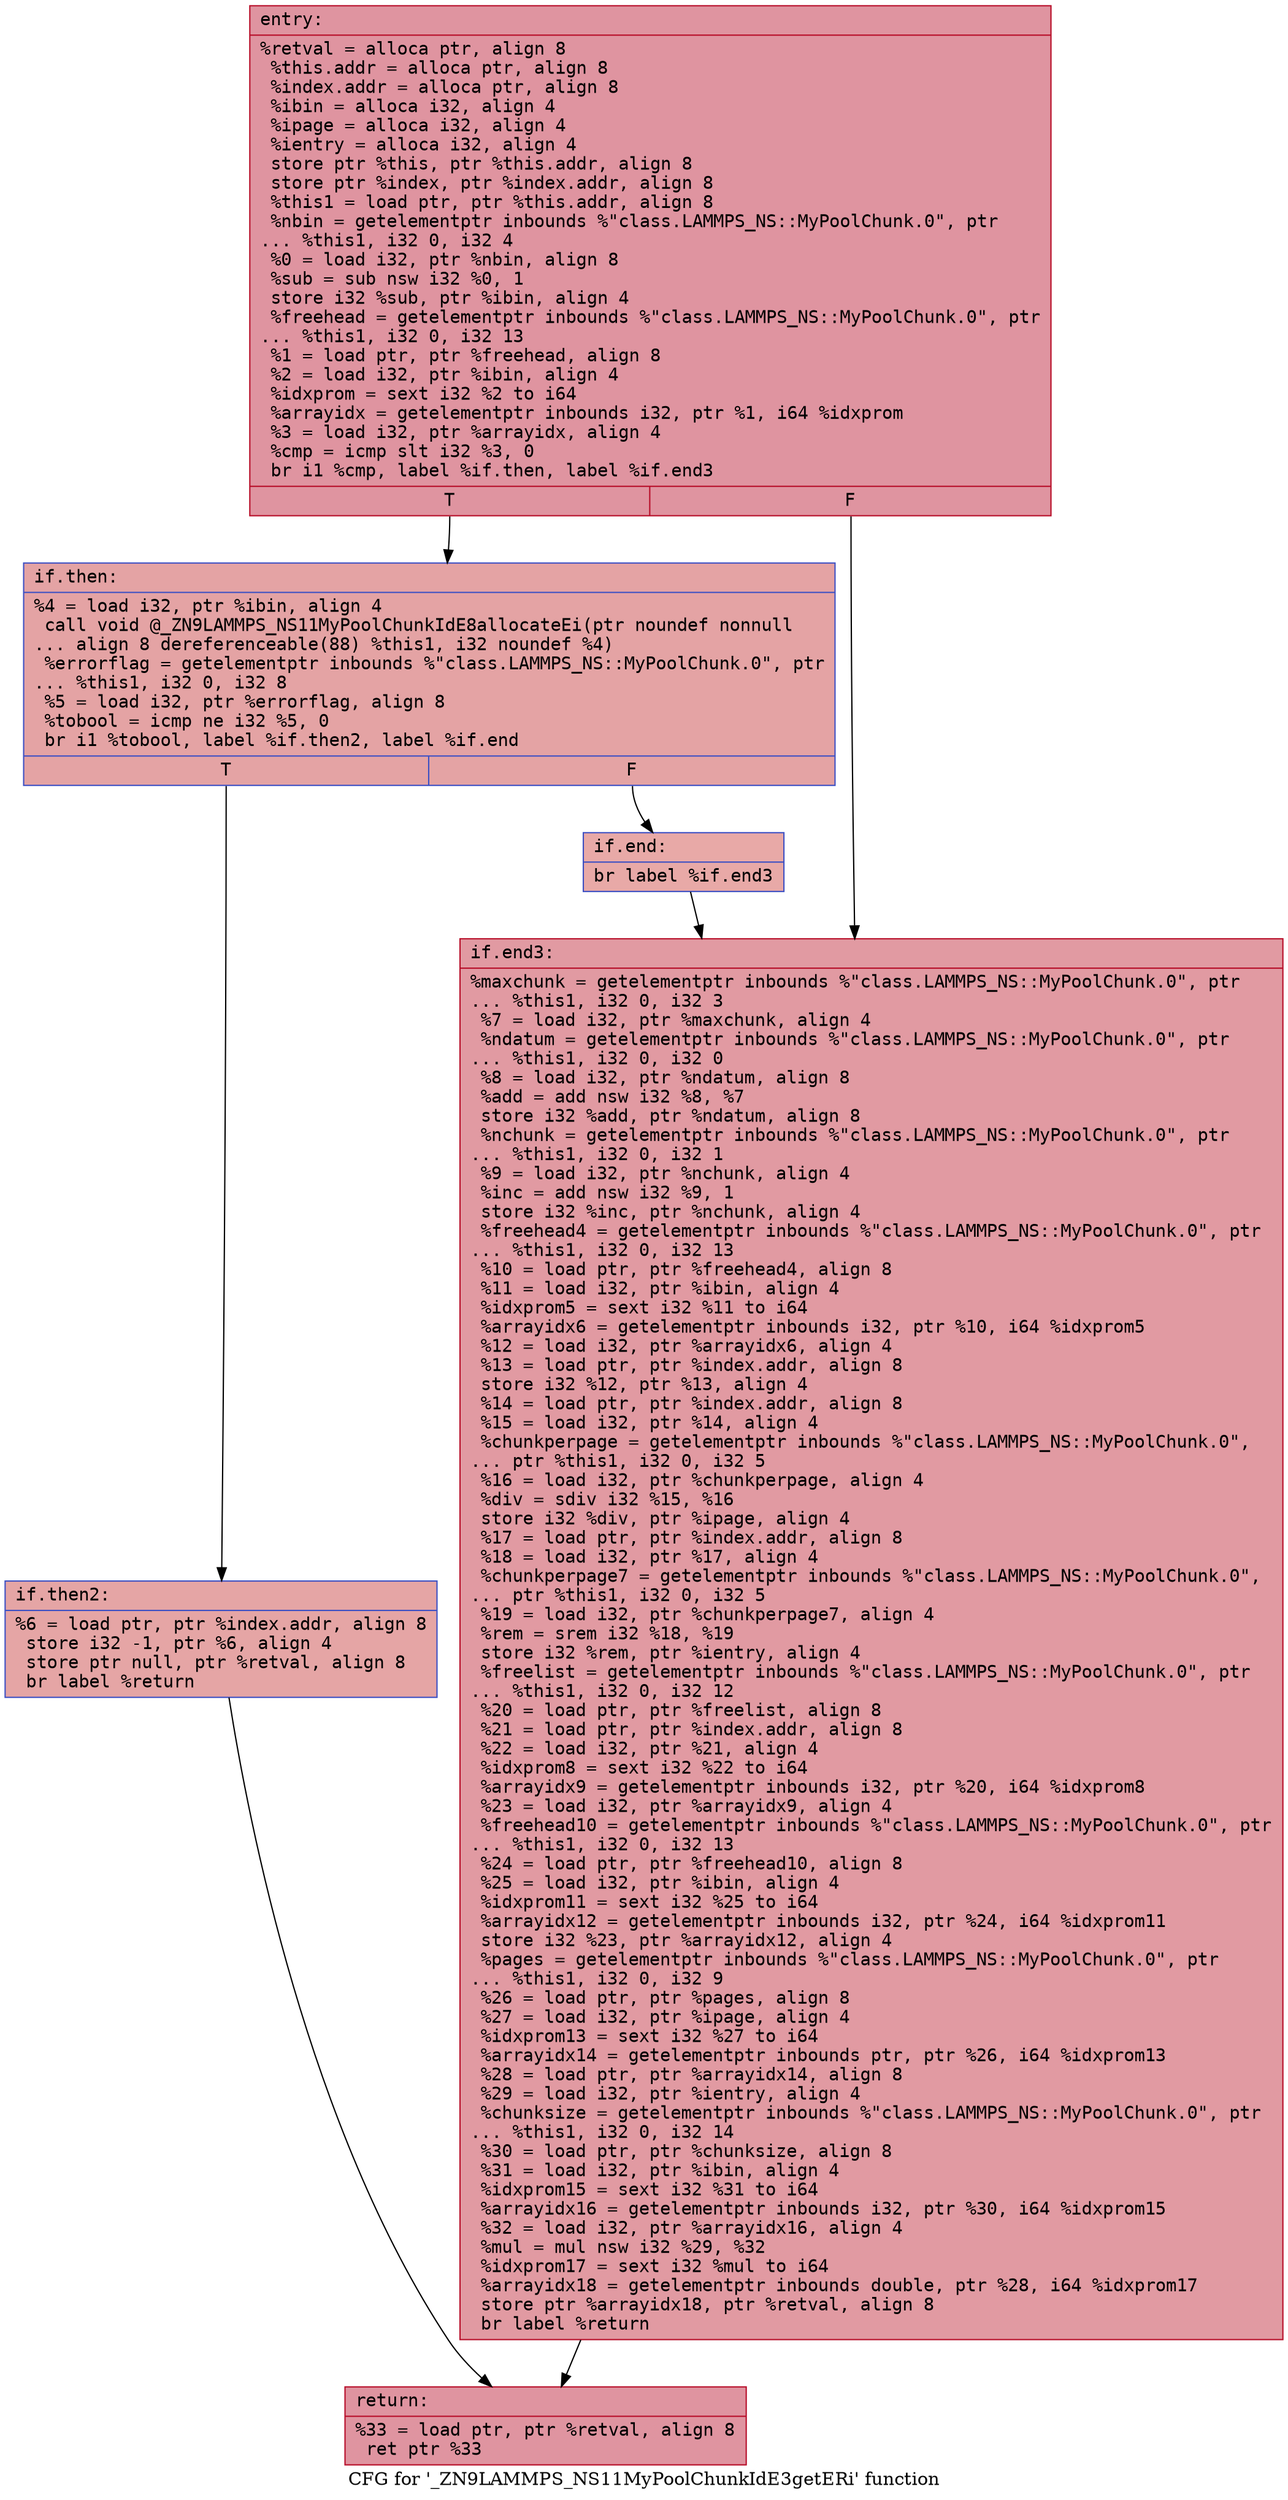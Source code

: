 digraph "CFG for '_ZN9LAMMPS_NS11MyPoolChunkIdE3getERi' function" {
	label="CFG for '_ZN9LAMMPS_NS11MyPoolChunkIdE3getERi' function";

	Node0x556991b52870 [shape=record,color="#b70d28ff", style=filled, fillcolor="#b70d2870" fontname="Courier",label="{entry:\l|  %retval = alloca ptr, align 8\l  %this.addr = alloca ptr, align 8\l  %index.addr = alloca ptr, align 8\l  %ibin = alloca i32, align 4\l  %ipage = alloca i32, align 4\l  %ientry = alloca i32, align 4\l  store ptr %this, ptr %this.addr, align 8\l  store ptr %index, ptr %index.addr, align 8\l  %this1 = load ptr, ptr %this.addr, align 8\l  %nbin = getelementptr inbounds %\"class.LAMMPS_NS::MyPoolChunk.0\", ptr\l... %this1, i32 0, i32 4\l  %0 = load i32, ptr %nbin, align 8\l  %sub = sub nsw i32 %0, 1\l  store i32 %sub, ptr %ibin, align 4\l  %freehead = getelementptr inbounds %\"class.LAMMPS_NS::MyPoolChunk.0\", ptr\l... %this1, i32 0, i32 13\l  %1 = load ptr, ptr %freehead, align 8\l  %2 = load i32, ptr %ibin, align 4\l  %idxprom = sext i32 %2 to i64\l  %arrayidx = getelementptr inbounds i32, ptr %1, i64 %idxprom\l  %3 = load i32, ptr %arrayidx, align 4\l  %cmp = icmp slt i32 %3, 0\l  br i1 %cmp, label %if.then, label %if.end3\l|{<s0>T|<s1>F}}"];
	Node0x556991b52870:s0 -> Node0x556991b53700[tooltip="entry -> if.then\nProbability 37.50%" ];
	Node0x556991b52870:s1 -> Node0x556991b53770[tooltip="entry -> if.end3\nProbability 62.50%" ];
	Node0x556991b53700 [shape=record,color="#3d50c3ff", style=filled, fillcolor="#c32e3170" fontname="Courier",label="{if.then:\l|  %4 = load i32, ptr %ibin, align 4\l  call void @_ZN9LAMMPS_NS11MyPoolChunkIdE8allocateEi(ptr noundef nonnull\l... align 8 dereferenceable(88) %this1, i32 noundef %4)\l  %errorflag = getelementptr inbounds %\"class.LAMMPS_NS::MyPoolChunk.0\", ptr\l... %this1, i32 0, i32 8\l  %5 = load i32, ptr %errorflag, align 8\l  %tobool = icmp ne i32 %5, 0\l  br i1 %tobool, label %if.then2, label %if.end\l|{<s0>T|<s1>F}}"];
	Node0x556991b53700:s0 -> Node0x556991b53d60[tooltip="if.then -> if.then2\nProbability 62.50%" ];
	Node0x556991b53700:s1 -> Node0x556991b53de0[tooltip="if.then -> if.end\nProbability 37.50%" ];
	Node0x556991b53d60 [shape=record,color="#3d50c3ff", style=filled, fillcolor="#c5333470" fontname="Courier",label="{if.then2:\l|  %6 = load ptr, ptr %index.addr, align 8\l  store i32 -1, ptr %6, align 4\l  store ptr null, ptr %retval, align 8\l  br label %return\l}"];
	Node0x556991b53d60 -> Node0x556991b540a0[tooltip="if.then2 -> return\nProbability 100.00%" ];
	Node0x556991b53de0 [shape=record,color="#3d50c3ff", style=filled, fillcolor="#ca3b3770" fontname="Courier",label="{if.end:\l|  br label %if.end3\l}"];
	Node0x556991b53de0 -> Node0x556991b53770[tooltip="if.end -> if.end3\nProbability 100.00%" ];
	Node0x556991b53770 [shape=record,color="#b70d28ff", style=filled, fillcolor="#bb1b2c70" fontname="Courier",label="{if.end3:\l|  %maxchunk = getelementptr inbounds %\"class.LAMMPS_NS::MyPoolChunk.0\", ptr\l... %this1, i32 0, i32 3\l  %7 = load i32, ptr %maxchunk, align 4\l  %ndatum = getelementptr inbounds %\"class.LAMMPS_NS::MyPoolChunk.0\", ptr\l... %this1, i32 0, i32 0\l  %8 = load i32, ptr %ndatum, align 8\l  %add = add nsw i32 %8, %7\l  store i32 %add, ptr %ndatum, align 8\l  %nchunk = getelementptr inbounds %\"class.LAMMPS_NS::MyPoolChunk.0\", ptr\l... %this1, i32 0, i32 1\l  %9 = load i32, ptr %nchunk, align 4\l  %inc = add nsw i32 %9, 1\l  store i32 %inc, ptr %nchunk, align 4\l  %freehead4 = getelementptr inbounds %\"class.LAMMPS_NS::MyPoolChunk.0\", ptr\l... %this1, i32 0, i32 13\l  %10 = load ptr, ptr %freehead4, align 8\l  %11 = load i32, ptr %ibin, align 4\l  %idxprom5 = sext i32 %11 to i64\l  %arrayidx6 = getelementptr inbounds i32, ptr %10, i64 %idxprom5\l  %12 = load i32, ptr %arrayidx6, align 4\l  %13 = load ptr, ptr %index.addr, align 8\l  store i32 %12, ptr %13, align 4\l  %14 = load ptr, ptr %index.addr, align 8\l  %15 = load i32, ptr %14, align 4\l  %chunkperpage = getelementptr inbounds %\"class.LAMMPS_NS::MyPoolChunk.0\",\l... ptr %this1, i32 0, i32 5\l  %16 = load i32, ptr %chunkperpage, align 4\l  %div = sdiv i32 %15, %16\l  store i32 %div, ptr %ipage, align 4\l  %17 = load ptr, ptr %index.addr, align 8\l  %18 = load i32, ptr %17, align 4\l  %chunkperpage7 = getelementptr inbounds %\"class.LAMMPS_NS::MyPoolChunk.0\",\l... ptr %this1, i32 0, i32 5\l  %19 = load i32, ptr %chunkperpage7, align 4\l  %rem = srem i32 %18, %19\l  store i32 %rem, ptr %ientry, align 4\l  %freelist = getelementptr inbounds %\"class.LAMMPS_NS::MyPoolChunk.0\", ptr\l... %this1, i32 0, i32 12\l  %20 = load ptr, ptr %freelist, align 8\l  %21 = load ptr, ptr %index.addr, align 8\l  %22 = load i32, ptr %21, align 4\l  %idxprom8 = sext i32 %22 to i64\l  %arrayidx9 = getelementptr inbounds i32, ptr %20, i64 %idxprom8\l  %23 = load i32, ptr %arrayidx9, align 4\l  %freehead10 = getelementptr inbounds %\"class.LAMMPS_NS::MyPoolChunk.0\", ptr\l... %this1, i32 0, i32 13\l  %24 = load ptr, ptr %freehead10, align 8\l  %25 = load i32, ptr %ibin, align 4\l  %idxprom11 = sext i32 %25 to i64\l  %arrayidx12 = getelementptr inbounds i32, ptr %24, i64 %idxprom11\l  store i32 %23, ptr %arrayidx12, align 4\l  %pages = getelementptr inbounds %\"class.LAMMPS_NS::MyPoolChunk.0\", ptr\l... %this1, i32 0, i32 9\l  %26 = load ptr, ptr %pages, align 8\l  %27 = load i32, ptr %ipage, align 4\l  %idxprom13 = sext i32 %27 to i64\l  %arrayidx14 = getelementptr inbounds ptr, ptr %26, i64 %idxprom13\l  %28 = load ptr, ptr %arrayidx14, align 8\l  %29 = load i32, ptr %ientry, align 4\l  %chunksize = getelementptr inbounds %\"class.LAMMPS_NS::MyPoolChunk.0\", ptr\l... %this1, i32 0, i32 14\l  %30 = load ptr, ptr %chunksize, align 8\l  %31 = load i32, ptr %ibin, align 4\l  %idxprom15 = sext i32 %31 to i64\l  %arrayidx16 = getelementptr inbounds i32, ptr %30, i64 %idxprom15\l  %32 = load i32, ptr %arrayidx16, align 4\l  %mul = mul nsw i32 %29, %32\l  %idxprom17 = sext i32 %mul to i64\l  %arrayidx18 = getelementptr inbounds double, ptr %28, i64 %idxprom17\l  store ptr %arrayidx18, ptr %retval, align 8\l  br label %return\l}"];
	Node0x556991b53770 -> Node0x556991b540a0[tooltip="if.end3 -> return\nProbability 100.00%" ];
	Node0x556991b540a0 [shape=record,color="#b70d28ff", style=filled, fillcolor="#b70d2870" fontname="Courier",label="{return:\l|  %33 = load ptr, ptr %retval, align 8\l  ret ptr %33\l}"];
}
